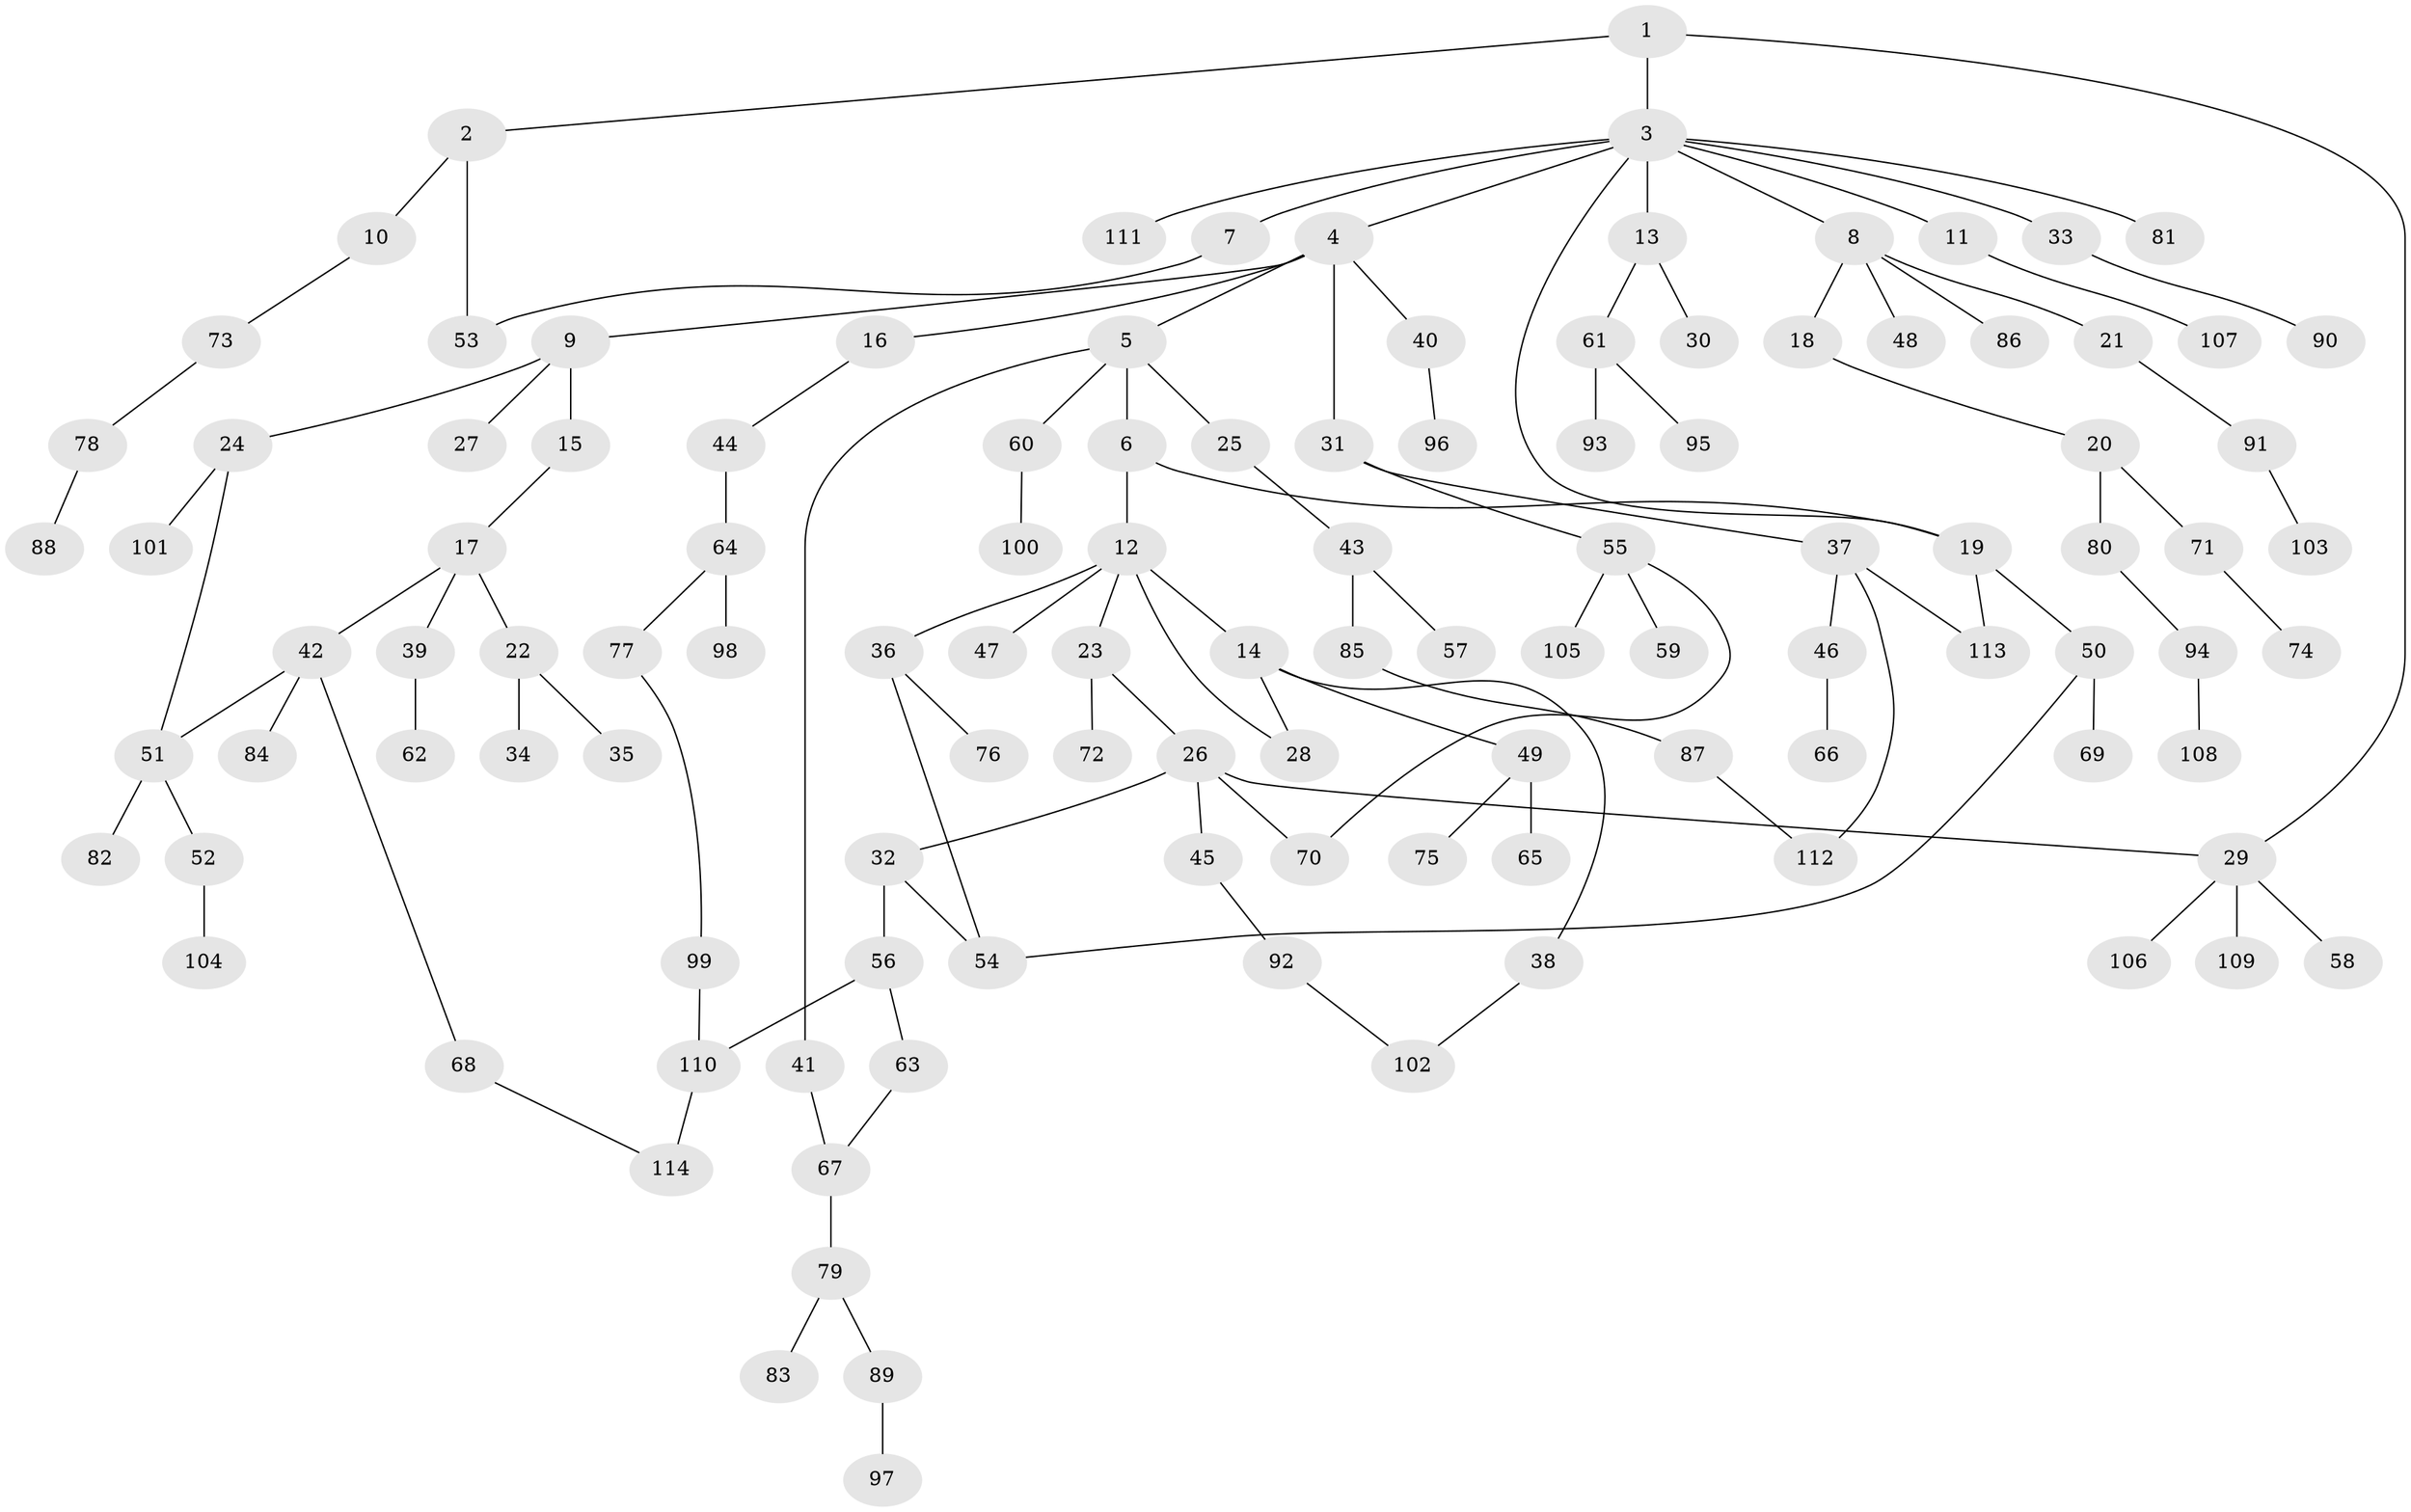 // coarse degree distribution, {16: 0.022222222222222223, 1: 0.4, 9: 0.022222222222222223, 2: 0.3333333333333333, 4: 0.06666666666666667, 5: 0.044444444444444446, 3: 0.08888888888888889, 7: 0.022222222222222223}
// Generated by graph-tools (version 1.1) at 2025/17/03/04/25 18:17:00]
// undirected, 114 vertices, 127 edges
graph export_dot {
graph [start="1"]
  node [color=gray90,style=filled];
  1;
  2;
  3;
  4;
  5;
  6;
  7;
  8;
  9;
  10;
  11;
  12;
  13;
  14;
  15;
  16;
  17;
  18;
  19;
  20;
  21;
  22;
  23;
  24;
  25;
  26;
  27;
  28;
  29;
  30;
  31;
  32;
  33;
  34;
  35;
  36;
  37;
  38;
  39;
  40;
  41;
  42;
  43;
  44;
  45;
  46;
  47;
  48;
  49;
  50;
  51;
  52;
  53;
  54;
  55;
  56;
  57;
  58;
  59;
  60;
  61;
  62;
  63;
  64;
  65;
  66;
  67;
  68;
  69;
  70;
  71;
  72;
  73;
  74;
  75;
  76;
  77;
  78;
  79;
  80;
  81;
  82;
  83;
  84;
  85;
  86;
  87;
  88;
  89;
  90;
  91;
  92;
  93;
  94;
  95;
  96;
  97;
  98;
  99;
  100;
  101;
  102;
  103;
  104;
  105;
  106;
  107;
  108;
  109;
  110;
  111;
  112;
  113;
  114;
  1 -- 2;
  1 -- 3;
  1 -- 29;
  2 -- 10;
  2 -- 53;
  3 -- 4;
  3 -- 7;
  3 -- 8;
  3 -- 11;
  3 -- 13;
  3 -- 19;
  3 -- 33;
  3 -- 81;
  3 -- 111;
  4 -- 5;
  4 -- 9;
  4 -- 16;
  4 -- 31;
  4 -- 40;
  5 -- 6;
  5 -- 25;
  5 -- 41;
  5 -- 60;
  6 -- 12;
  6 -- 19;
  7 -- 53;
  8 -- 18;
  8 -- 21;
  8 -- 48;
  8 -- 86;
  9 -- 15;
  9 -- 24;
  9 -- 27;
  10 -- 73;
  11 -- 107;
  12 -- 14;
  12 -- 23;
  12 -- 36;
  12 -- 47;
  12 -- 28;
  13 -- 30;
  13 -- 61;
  14 -- 28;
  14 -- 38;
  14 -- 49;
  15 -- 17;
  16 -- 44;
  17 -- 22;
  17 -- 39;
  17 -- 42;
  18 -- 20;
  19 -- 50;
  19 -- 113;
  20 -- 71;
  20 -- 80;
  21 -- 91;
  22 -- 34;
  22 -- 35;
  23 -- 26;
  23 -- 72;
  24 -- 101;
  24 -- 51;
  25 -- 43;
  26 -- 29;
  26 -- 32;
  26 -- 45;
  26 -- 70;
  29 -- 58;
  29 -- 106;
  29 -- 109;
  31 -- 37;
  31 -- 55;
  32 -- 56;
  32 -- 54;
  33 -- 90;
  36 -- 54;
  36 -- 76;
  37 -- 46;
  37 -- 112;
  37 -- 113;
  38 -- 102;
  39 -- 62;
  40 -- 96;
  41 -- 67;
  42 -- 51;
  42 -- 68;
  42 -- 84;
  43 -- 57;
  43 -- 85;
  44 -- 64;
  45 -- 92;
  46 -- 66;
  49 -- 65;
  49 -- 75;
  50 -- 69;
  50 -- 54;
  51 -- 52;
  51 -- 82;
  52 -- 104;
  55 -- 59;
  55 -- 105;
  55 -- 70;
  56 -- 63;
  56 -- 110;
  60 -- 100;
  61 -- 93;
  61 -- 95;
  63 -- 67;
  64 -- 77;
  64 -- 98;
  67 -- 79;
  68 -- 114;
  71 -- 74;
  73 -- 78;
  77 -- 99;
  78 -- 88;
  79 -- 83;
  79 -- 89;
  80 -- 94;
  85 -- 87;
  87 -- 112;
  89 -- 97;
  91 -- 103;
  92 -- 102;
  94 -- 108;
  99 -- 110;
  110 -- 114;
}

